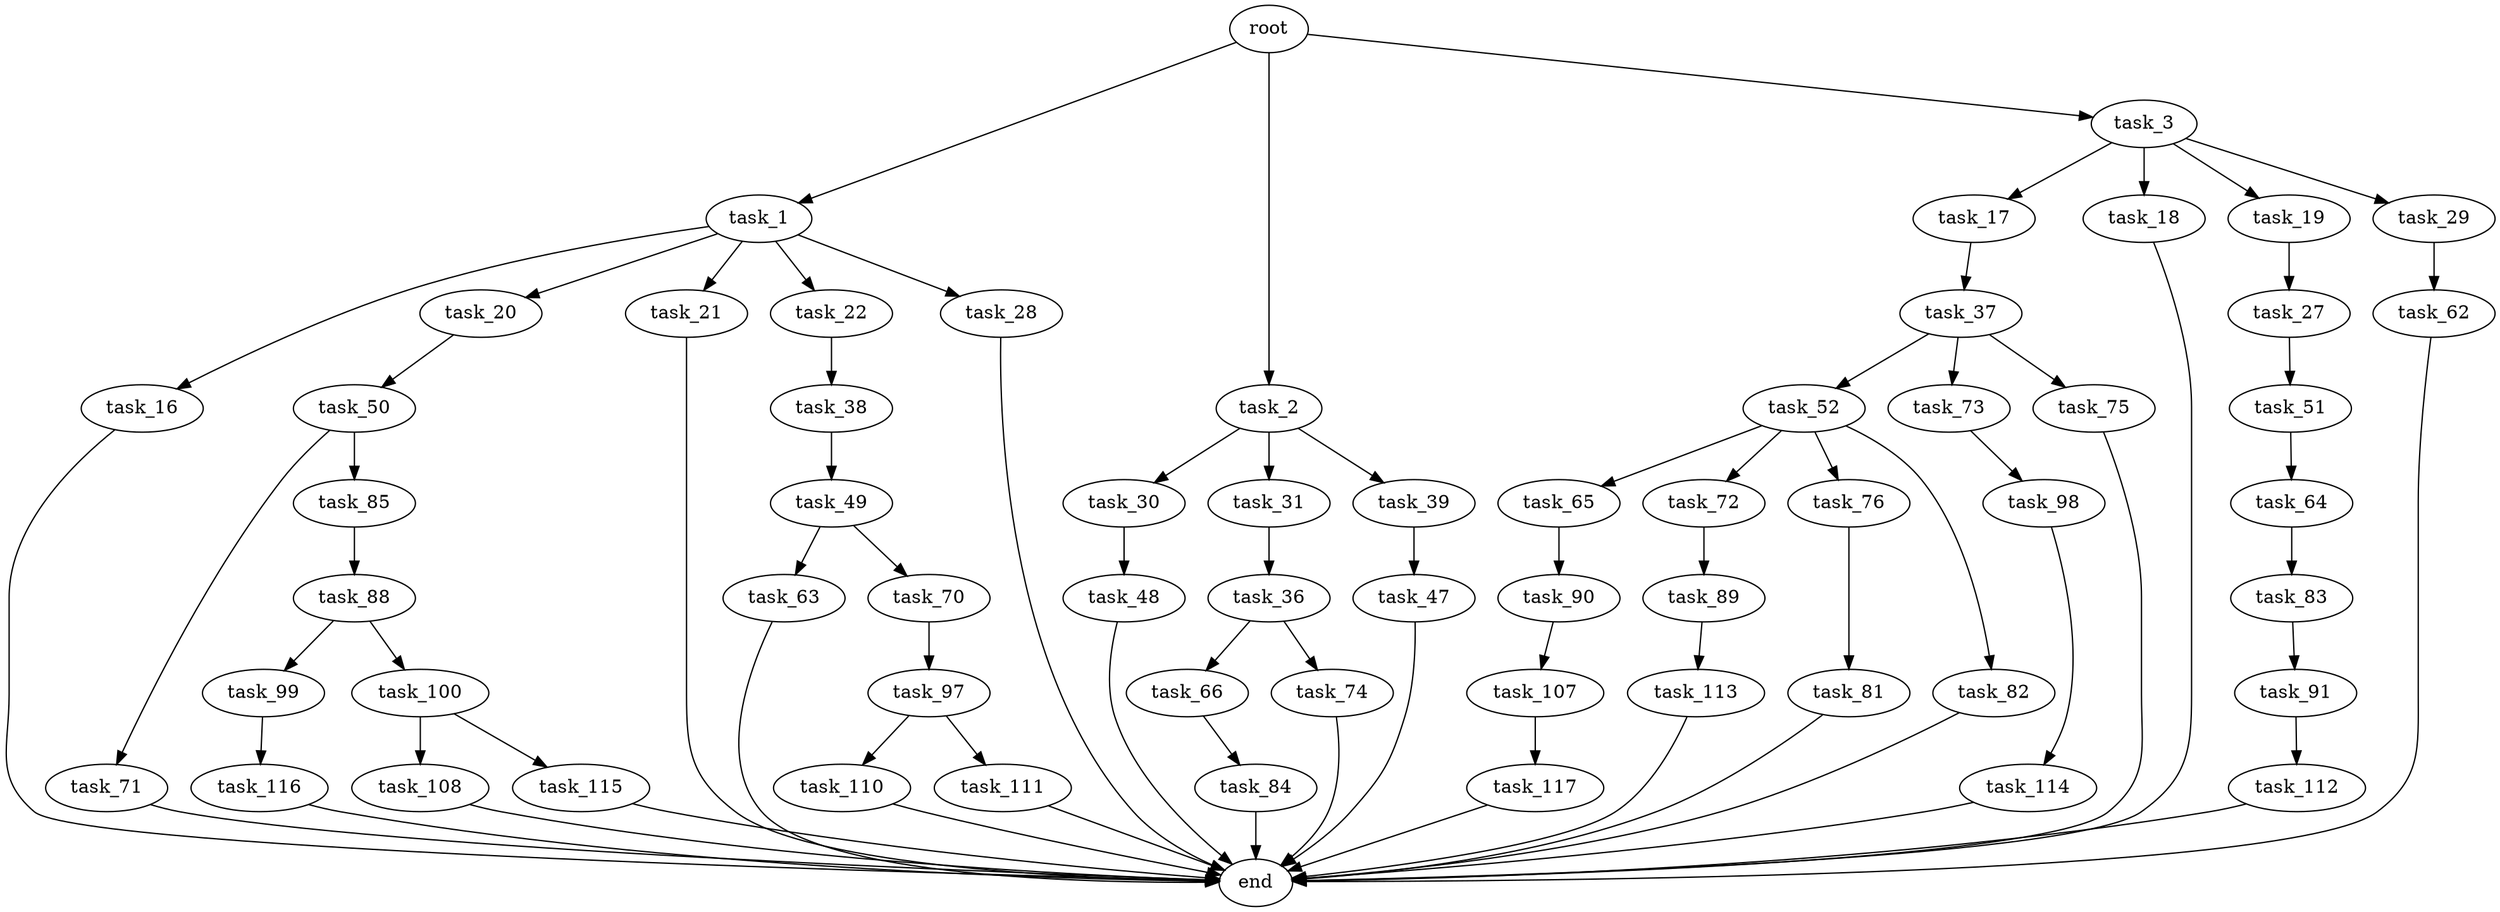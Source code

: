 digraph G {
  root [size="0.000000"];
  task_1 [size="549755813888.000000"];
  task_2 [size="549755813888.000000"];
  task_3 [size="26901308136.000000"];
  task_16 [size="782757789696.000000"];
  task_20 [size="8589934592.000000"];
  task_21 [size="54212988877.000000"];
  task_22 [size="549755813888.000000"];
  task_28 [size="231928233984.000000"];
  task_30 [size="28991029248.000000"];
  task_31 [size="731477510490.000000"];
  task_39 [size="231928233984.000000"];
  task_17 [size="442112505593.000000"];
  task_18 [size="28991029248.000000"];
  task_19 [size="281514012156.000000"];
  task_29 [size="1233786348157.000000"];
  end [size="0.000000"];
  task_37 [size="178581965206.000000"];
  task_27 [size="17835804943.000000"];
  task_50 [size="35089191425.000000"];
  task_38 [size="199025044542.000000"];
  task_51 [size="11870963561.000000"];
  task_62 [size="23963596680.000000"];
  task_48 [size="8355962808.000000"];
  task_36 [size="1073741824000.000000"];
  task_66 [size="782757789696.000000"];
  task_74 [size="368293445632.000000"];
  task_52 [size="34015341014.000000"];
  task_73 [size="231797435439.000000"];
  task_75 [size="314929022975.000000"];
  task_49 [size="45234780847.000000"];
  task_47 [size="549755813888.000000"];
  task_63 [size="316101001405.000000"];
  task_70 [size="66184399729.000000"];
  task_71 [size="28991029248.000000"];
  task_85 [size="5052581272.000000"];
  task_64 [size="843512248956.000000"];
  task_65 [size="48378391759.000000"];
  task_72 [size="78415918139.000000"];
  task_76 [size="1073741824000.000000"];
  task_82 [size="19512167364.000000"];
  task_83 [size="3253906572.000000"];
  task_90 [size="24031475158.000000"];
  task_84 [size="15468663449.000000"];
  task_97 [size="811190951483.000000"];
  task_89 [size="32883818776.000000"];
  task_98 [size="2247475024.000000"];
  task_81 [size="20370951857.000000"];
  task_91 [size="368293445632.000000"];
  task_88 [size="368293445632.000000"];
  task_99 [size="49042760917.000000"];
  task_100 [size="68719476736.000000"];
  task_113 [size="134217728000.000000"];
  task_107 [size="68719476736.000000"];
  task_112 [size="166214496067.000000"];
  task_110 [size="1108558252901.000000"];
  task_111 [size="64901812948.000000"];
  task_114 [size="547370925097.000000"];
  task_116 [size="11910524490.000000"];
  task_108 [size="24522747562.000000"];
  task_115 [size="64795850136.000000"];
  task_117 [size="368293445632.000000"];

  root -> task_1 [size="1.000000"];
  root -> task_2 [size="1.000000"];
  root -> task_3 [size="1.000000"];
  task_1 -> task_16 [size="536870912.000000"];
  task_1 -> task_20 [size="536870912.000000"];
  task_1 -> task_21 [size="536870912.000000"];
  task_1 -> task_22 [size="536870912.000000"];
  task_1 -> task_28 [size="536870912.000000"];
  task_2 -> task_30 [size="536870912.000000"];
  task_2 -> task_31 [size="536870912.000000"];
  task_2 -> task_39 [size="536870912.000000"];
  task_3 -> task_17 [size="134217728.000000"];
  task_3 -> task_18 [size="134217728.000000"];
  task_3 -> task_19 [size="134217728.000000"];
  task_3 -> task_29 [size="134217728.000000"];
  task_16 -> end [size="1.000000"];
  task_20 -> task_50 [size="33554432.000000"];
  task_21 -> end [size="1.000000"];
  task_22 -> task_38 [size="536870912.000000"];
  task_28 -> end [size="1.000000"];
  task_30 -> task_48 [size="75497472.000000"];
  task_31 -> task_36 [size="679477248.000000"];
  task_39 -> task_47 [size="301989888.000000"];
  task_17 -> task_37 [size="411041792.000000"];
  task_18 -> end [size="1.000000"];
  task_19 -> task_27 [size="536870912.000000"];
  task_29 -> task_62 [size="838860800.000000"];
  task_37 -> task_52 [size="301989888.000000"];
  task_37 -> task_73 [size="301989888.000000"];
  task_37 -> task_75 [size="301989888.000000"];
  task_27 -> task_51 [size="411041792.000000"];
  task_50 -> task_71 [size="838860800.000000"];
  task_50 -> task_85 [size="838860800.000000"];
  task_38 -> task_49 [size="679477248.000000"];
  task_51 -> task_64 [size="301989888.000000"];
  task_62 -> end [size="1.000000"];
  task_48 -> end [size="1.000000"];
  task_36 -> task_66 [size="838860800.000000"];
  task_36 -> task_74 [size="838860800.000000"];
  task_66 -> task_84 [size="679477248.000000"];
  task_74 -> end [size="1.000000"];
  task_52 -> task_65 [size="536870912.000000"];
  task_52 -> task_72 [size="536870912.000000"];
  task_52 -> task_76 [size="536870912.000000"];
  task_52 -> task_82 [size="536870912.000000"];
  task_73 -> task_98 [size="301989888.000000"];
  task_75 -> end [size="1.000000"];
  task_49 -> task_63 [size="33554432.000000"];
  task_49 -> task_70 [size="33554432.000000"];
  task_47 -> end [size="1.000000"];
  task_63 -> end [size="1.000000"];
  task_70 -> task_97 [size="301989888.000000"];
  task_71 -> end [size="1.000000"];
  task_85 -> task_88 [size="536870912.000000"];
  task_64 -> task_83 [size="536870912.000000"];
  task_65 -> task_90 [size="838860800.000000"];
  task_72 -> task_89 [size="301989888.000000"];
  task_76 -> task_81 [size="838860800.000000"];
  task_82 -> end [size="1.000000"];
  task_83 -> task_91 [size="301989888.000000"];
  task_90 -> task_107 [size="679477248.000000"];
  task_84 -> end [size="1.000000"];
  task_97 -> task_110 [size="679477248.000000"];
  task_97 -> task_111 [size="679477248.000000"];
  task_89 -> task_113 [size="536870912.000000"];
  task_98 -> task_114 [size="134217728.000000"];
  task_81 -> end [size="1.000000"];
  task_91 -> task_112 [size="411041792.000000"];
  task_88 -> task_99 [size="411041792.000000"];
  task_88 -> task_100 [size="411041792.000000"];
  task_99 -> task_116 [size="75497472.000000"];
  task_100 -> task_108 [size="134217728.000000"];
  task_100 -> task_115 [size="134217728.000000"];
  task_113 -> end [size="1.000000"];
  task_107 -> task_117 [size="134217728.000000"];
  task_112 -> end [size="1.000000"];
  task_110 -> end [size="1.000000"];
  task_111 -> end [size="1.000000"];
  task_114 -> end [size="1.000000"];
  task_116 -> end [size="1.000000"];
  task_108 -> end [size="1.000000"];
  task_115 -> end [size="1.000000"];
  task_117 -> end [size="1.000000"];
}
